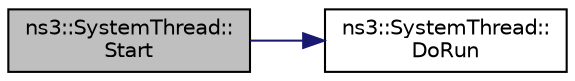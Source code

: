 digraph "ns3::SystemThread::Start"
{
 // LATEX_PDF_SIZE
  edge [fontname="Helvetica",fontsize="10",labelfontname="Helvetica",labelfontsize="10"];
  node [fontname="Helvetica",fontsize="10",shape=record];
  rankdir="LR";
  Node1 [label="ns3::SystemThread::\lStart",height=0.2,width=0.4,color="black", fillcolor="grey75", style="filled", fontcolor="black",tooltip="Start a thread of execution, running the provided callback."];
  Node1 -> Node2 [color="midnightblue",fontsize="10",style="solid",fontname="Helvetica"];
  Node2 [label="ns3::SystemThread::\lDoRun",height=0.2,width=0.4,color="black", fillcolor="white", style="filled",URL="$classns3_1_1_system_thread.html#a6455cbb73fe1fc831b9a0e73641a5bc1",tooltip="Invoke the callback in the new thread."];
}
